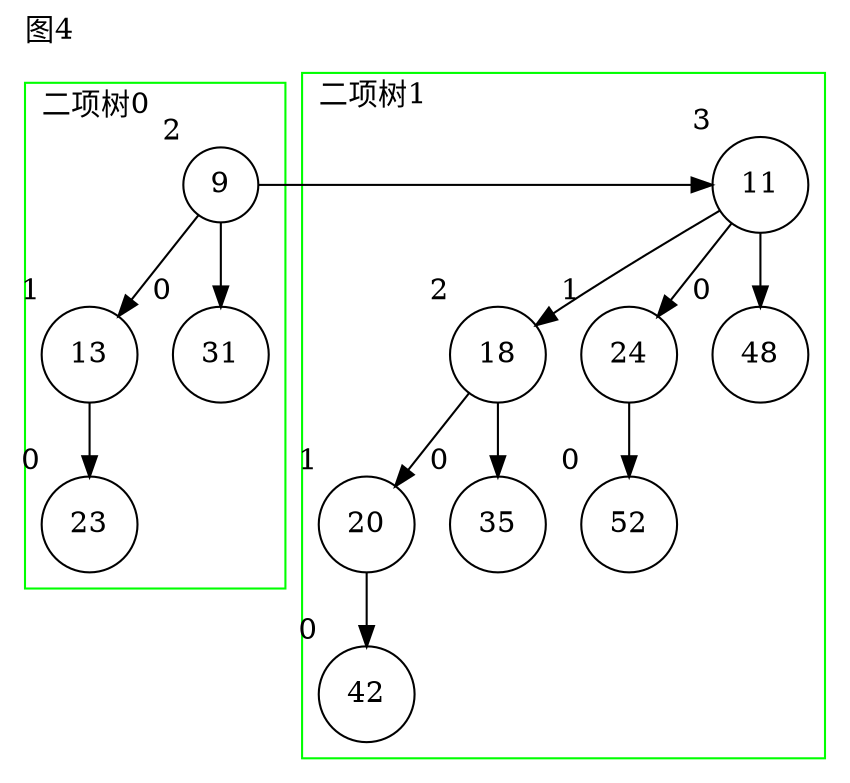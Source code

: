 digraph g{
node[shape=circle];
label="图4";
labeljust=l;
labelloc=t;
subgraph cluster_0 {
pencolor=green;label="二项树0";
n204[label=9, xlabel=2];
n205[label=13, xlabel=1];
n204->n205;
n206[label=31, xlabel=0];
n204->n206[weight=100];
n207[label=23, xlabel=0];
n205->n207[weight=100];
}
subgraph cluster_1 {
pencolor=green;label="二项树1";
n208[label=11, xlabel=3];
n209[label=18, xlabel=2];
n208->n209;
n210[label=24, xlabel=1];
n208->n210;
n211[label=48, xlabel=0];
n208->n211[weight=100];
n212[label=52, xlabel=0];
n210->n212[weight=100];
n213[label=20, xlabel=1];
n209->n213;
n214[label=35, xlabel=0];
n209->n214[weight=100];
n215[label=42, xlabel=0];
n213->n215[weight=100];
}
n204->n208[constraint=false];
}
